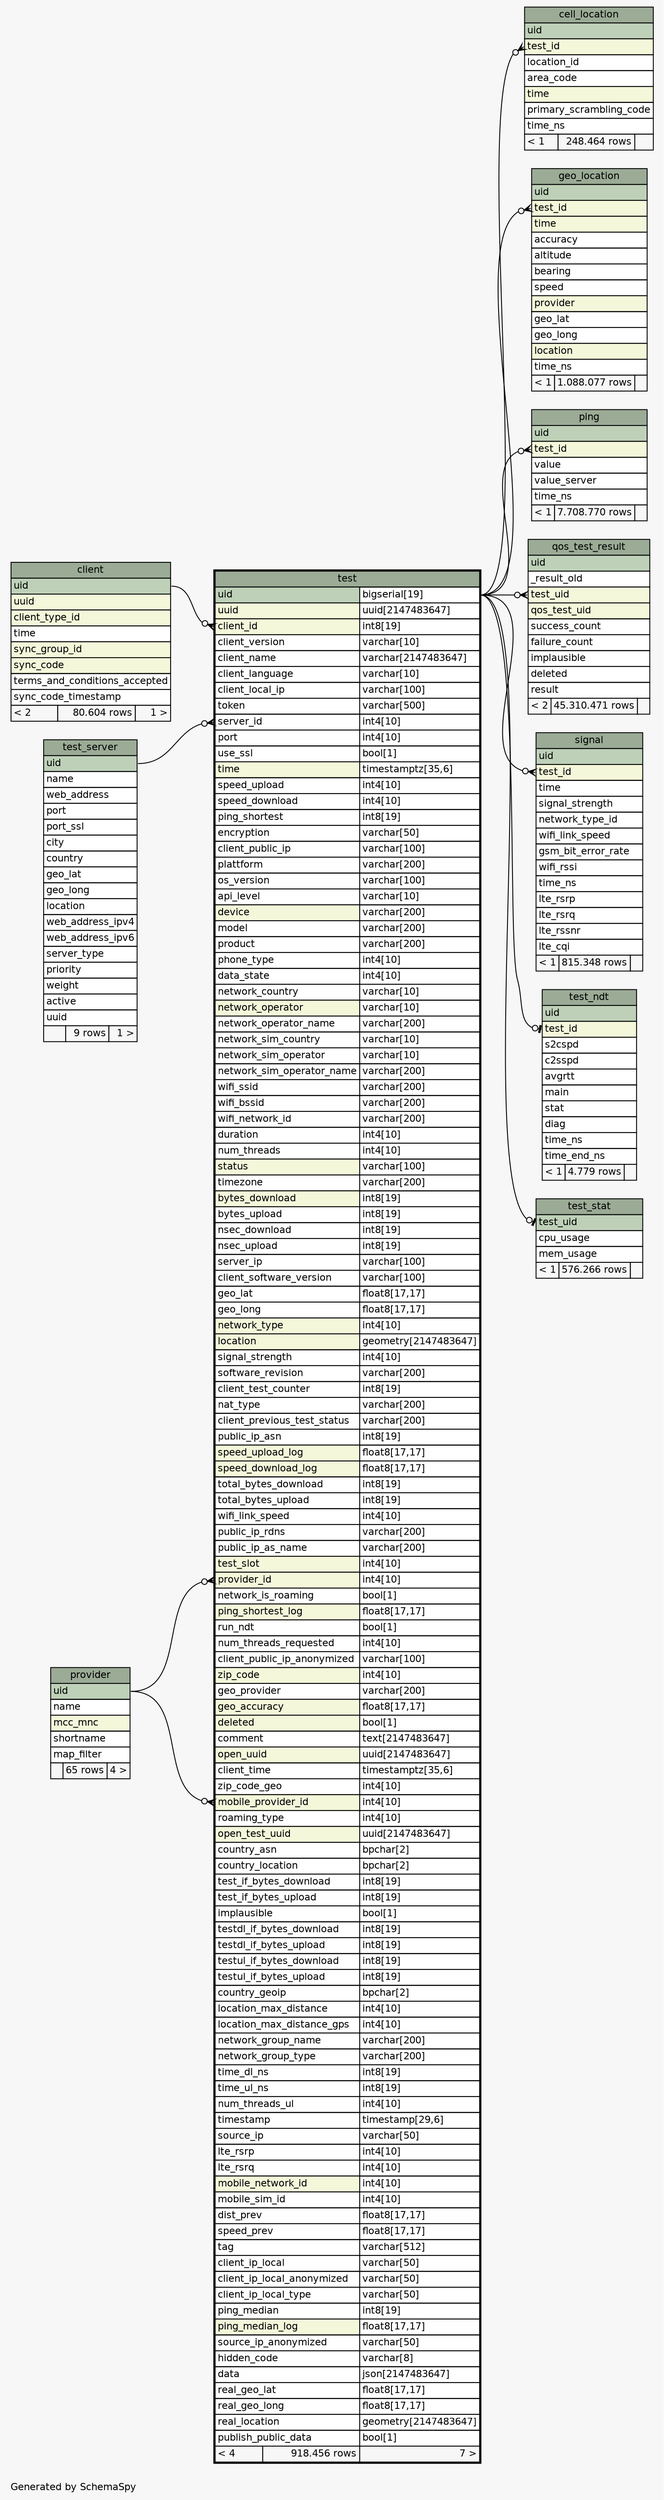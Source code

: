 // dot 2.38.0 on Windows 8 6.2
// SchemaSpy rev 590
digraph "oneDegreeRelationshipsDiagram" {
  graph [
    rankdir="RL"
    bgcolor="#f7f7f7"
    label="\nGenerated by SchemaSpy"
    labeljust="l"
    nodesep="0.18"
    ranksep="0.46"
    fontname="Helvetica"
    fontsize="11"
  ];
  node [
    fontname="Helvetica"
    fontsize="11"
    shape="plaintext"
  ];
  edge [
    arrowsize="0.8"
  ];
  "cell_location":"test_id":w -> "test":"uid.type":e [arrowhead=none dir=back arrowtail=crowodot];
  "geo_location":"test_id":w -> "test":"uid.type":e [arrowhead=none dir=back arrowtail=crowodot];
  "ping":"test_id":w -> "test":"uid.type":e [arrowhead=none dir=back arrowtail=crowodot];
  "qos_test_result":"test_uid":w -> "test":"uid.type":e [arrowhead=none dir=back arrowtail=crowodot];
  "signal":"test_id":w -> "test":"uid.type":e [arrowhead=none dir=back arrowtail=crowodot];
  "test":"client_id":w -> "client":"uid":e [arrowhead=none dir=back arrowtail=crowodot];
  "test":"mobile_provider_id":w -> "provider":"uid":e [arrowhead=none dir=back arrowtail=crowodot];
  "test":"provider_id":w -> "provider":"uid":e [arrowhead=none dir=back arrowtail=crowodot];
  "test":"server_id":w -> "test_server":"uid":e [arrowhead=none dir=back arrowtail=crowodot];
  "test_ndt":"test_id":w -> "test":"uid.type":e [arrowhead=none dir=back arrowtail=teeodot];
  "test_stat":"test_uid":w -> "test":"uid.type":e [arrowhead=none dir=back arrowtail=teeodot];
  "cell_location" [
    label=<
    <TABLE BORDER="0" CELLBORDER="1" CELLSPACING="0" BGCOLOR="#ffffff">
      <TR><TD COLSPAN="3" BGCOLOR="#9bab96" ALIGN="CENTER">cell_location</TD></TR>
      <TR><TD PORT="uid" COLSPAN="3" BGCOLOR="#bed1b8" ALIGN="LEFT">uid</TD></TR>
      <TR><TD PORT="test_id" COLSPAN="3" BGCOLOR="#f4f7da" ALIGN="LEFT">test_id</TD></TR>
      <TR><TD PORT="location_id" COLSPAN="3" ALIGN="LEFT">location_id</TD></TR>
      <TR><TD PORT="area_code" COLSPAN="3" ALIGN="LEFT">area_code</TD></TR>
      <TR><TD PORT="time" COLSPAN="3" BGCOLOR="#f4f7da" ALIGN="LEFT">time</TD></TR>
      <TR><TD PORT="primary_scrambling_code" COLSPAN="3" ALIGN="LEFT">primary_scrambling_code</TD></TR>
      <TR><TD PORT="time_ns" COLSPAN="3" ALIGN="LEFT">time_ns</TD></TR>
      <TR><TD ALIGN="LEFT" BGCOLOR="#f7f7f7">&lt; 1</TD><TD ALIGN="RIGHT" BGCOLOR="#f7f7f7">248.464 rows</TD><TD ALIGN="RIGHT" BGCOLOR="#f7f7f7">  </TD></TR>
    </TABLE>>
    URL="cell_location.html"
    tooltip="cell_location"
  ];
  "client" [
    label=<
    <TABLE BORDER="0" CELLBORDER="1" CELLSPACING="0" BGCOLOR="#ffffff">
      <TR><TD COLSPAN="3" BGCOLOR="#9bab96" ALIGN="CENTER">client</TD></TR>
      <TR><TD PORT="uid" COLSPAN="3" BGCOLOR="#bed1b8" ALIGN="LEFT">uid</TD></TR>
      <TR><TD PORT="uuid" COLSPAN="3" BGCOLOR="#f4f7da" ALIGN="LEFT">uuid</TD></TR>
      <TR><TD PORT="client_type_id" COLSPAN="3" BGCOLOR="#f4f7da" ALIGN="LEFT">client_type_id</TD></TR>
      <TR><TD PORT="time" COLSPAN="3" ALIGN="LEFT">time</TD></TR>
      <TR><TD PORT="sync_group_id" COLSPAN="3" BGCOLOR="#f4f7da" ALIGN="LEFT">sync_group_id</TD></TR>
      <TR><TD PORT="sync_code" COLSPAN="3" BGCOLOR="#f4f7da" ALIGN="LEFT">sync_code</TD></TR>
      <TR><TD PORT="terms_and_conditions_accepted" COLSPAN="3" ALIGN="LEFT">terms_and_conditions_accepted</TD></TR>
      <TR><TD PORT="sync_code_timestamp" COLSPAN="3" ALIGN="LEFT">sync_code_timestamp</TD></TR>
      <TR><TD ALIGN="LEFT" BGCOLOR="#f7f7f7">&lt; 2</TD><TD ALIGN="RIGHT" BGCOLOR="#f7f7f7">80.604 rows</TD><TD ALIGN="RIGHT" BGCOLOR="#f7f7f7">1 &gt;</TD></TR>
    </TABLE>>
    URL="client.html"
    tooltip="client"
  ];
  "geo_location" [
    label=<
    <TABLE BORDER="0" CELLBORDER="1" CELLSPACING="0" BGCOLOR="#ffffff">
      <TR><TD COLSPAN="3" BGCOLOR="#9bab96" ALIGN="CENTER">geo_location</TD></TR>
      <TR><TD PORT="uid" COLSPAN="3" BGCOLOR="#bed1b8" ALIGN="LEFT">uid</TD></TR>
      <TR><TD PORT="test_id" COLSPAN="3" BGCOLOR="#f4f7da" ALIGN="LEFT">test_id</TD></TR>
      <TR><TD PORT="time" COLSPAN="3" BGCOLOR="#f4f7da" ALIGN="LEFT">time</TD></TR>
      <TR><TD PORT="accuracy" COLSPAN="3" ALIGN="LEFT">accuracy</TD></TR>
      <TR><TD PORT="altitude" COLSPAN="3" ALIGN="LEFT">altitude</TD></TR>
      <TR><TD PORT="bearing" COLSPAN="3" ALIGN="LEFT">bearing</TD></TR>
      <TR><TD PORT="speed" COLSPAN="3" ALIGN="LEFT">speed</TD></TR>
      <TR><TD PORT="provider" COLSPAN="3" BGCOLOR="#f4f7da" ALIGN="LEFT">provider</TD></TR>
      <TR><TD PORT="geo_lat" COLSPAN="3" ALIGN="LEFT">geo_lat</TD></TR>
      <TR><TD PORT="geo_long" COLSPAN="3" ALIGN="LEFT">geo_long</TD></TR>
      <TR><TD PORT="location" COLSPAN="3" BGCOLOR="#f4f7da" ALIGN="LEFT">location</TD></TR>
      <TR><TD PORT="time_ns" COLSPAN="3" ALIGN="LEFT">time_ns</TD></TR>
      <TR><TD ALIGN="LEFT" BGCOLOR="#f7f7f7">&lt; 1</TD><TD ALIGN="RIGHT" BGCOLOR="#f7f7f7">1.088.077 rows</TD><TD ALIGN="RIGHT" BGCOLOR="#f7f7f7">  </TD></TR>
    </TABLE>>
    URL="geo_location.html"
    tooltip="geo_location"
  ];
  "ping" [
    label=<
    <TABLE BORDER="0" CELLBORDER="1" CELLSPACING="0" BGCOLOR="#ffffff">
      <TR><TD COLSPAN="3" BGCOLOR="#9bab96" ALIGN="CENTER">ping</TD></TR>
      <TR><TD PORT="uid" COLSPAN="3" BGCOLOR="#bed1b8" ALIGN="LEFT">uid</TD></TR>
      <TR><TD PORT="test_id" COLSPAN="3" BGCOLOR="#f4f7da" ALIGN="LEFT">test_id</TD></TR>
      <TR><TD PORT="value" COLSPAN="3" ALIGN="LEFT">value</TD></TR>
      <TR><TD PORT="value_server" COLSPAN="3" ALIGN="LEFT">value_server</TD></TR>
      <TR><TD PORT="time_ns" COLSPAN="3" ALIGN="LEFT">time_ns</TD></TR>
      <TR><TD ALIGN="LEFT" BGCOLOR="#f7f7f7">&lt; 1</TD><TD ALIGN="RIGHT" BGCOLOR="#f7f7f7">7.708.770 rows</TD><TD ALIGN="RIGHT" BGCOLOR="#f7f7f7">  </TD></TR>
    </TABLE>>
    URL="ping.html"
    tooltip="ping"
  ];
  "provider" [
    label=<
    <TABLE BORDER="0" CELLBORDER="1" CELLSPACING="0" BGCOLOR="#ffffff">
      <TR><TD COLSPAN="3" BGCOLOR="#9bab96" ALIGN="CENTER">provider</TD></TR>
      <TR><TD PORT="uid" COLSPAN="3" BGCOLOR="#bed1b8" ALIGN="LEFT">uid</TD></TR>
      <TR><TD PORT="name" COLSPAN="3" ALIGN="LEFT">name</TD></TR>
      <TR><TD PORT="mcc_mnc" COLSPAN="3" BGCOLOR="#f4f7da" ALIGN="LEFT">mcc_mnc</TD></TR>
      <TR><TD PORT="shortname" COLSPAN="3" ALIGN="LEFT">shortname</TD></TR>
      <TR><TD PORT="map_filter" COLSPAN="3" ALIGN="LEFT">map_filter</TD></TR>
      <TR><TD ALIGN="LEFT" BGCOLOR="#f7f7f7">  </TD><TD ALIGN="RIGHT" BGCOLOR="#f7f7f7">65 rows</TD><TD ALIGN="RIGHT" BGCOLOR="#f7f7f7">4 &gt;</TD></TR>
    </TABLE>>
    URL="provider.html"
    tooltip="provider"
  ];
  "qos_test_result" [
    label=<
    <TABLE BORDER="0" CELLBORDER="1" CELLSPACING="0" BGCOLOR="#ffffff">
      <TR><TD COLSPAN="3" BGCOLOR="#9bab96" ALIGN="CENTER">qos_test_result</TD></TR>
      <TR><TD PORT="uid" COLSPAN="3" BGCOLOR="#bed1b8" ALIGN="LEFT">uid</TD></TR>
      <TR><TD PORT="_result_old" COLSPAN="3" ALIGN="LEFT">_result_old</TD></TR>
      <TR><TD PORT="test_uid" COLSPAN="3" BGCOLOR="#f4f7da" ALIGN="LEFT">test_uid</TD></TR>
      <TR><TD PORT="qos_test_uid" COLSPAN="3" BGCOLOR="#f4f7da" ALIGN="LEFT">qos_test_uid</TD></TR>
      <TR><TD PORT="success_count" COLSPAN="3" ALIGN="LEFT">success_count</TD></TR>
      <TR><TD PORT="failure_count" COLSPAN="3" ALIGN="LEFT">failure_count</TD></TR>
      <TR><TD PORT="implausible" COLSPAN="3" ALIGN="LEFT">implausible</TD></TR>
      <TR><TD PORT="deleted" COLSPAN="3" ALIGN="LEFT">deleted</TD></TR>
      <TR><TD PORT="result" COLSPAN="3" ALIGN="LEFT">result</TD></TR>
      <TR><TD ALIGN="LEFT" BGCOLOR="#f7f7f7">&lt; 2</TD><TD ALIGN="RIGHT" BGCOLOR="#f7f7f7">45.310.471 rows</TD><TD ALIGN="RIGHT" BGCOLOR="#f7f7f7">  </TD></TR>
    </TABLE>>
    URL="qos_test_result.html"
    tooltip="qos_test_result"
  ];
  "signal" [
    label=<
    <TABLE BORDER="0" CELLBORDER="1" CELLSPACING="0" BGCOLOR="#ffffff">
      <TR><TD COLSPAN="3" BGCOLOR="#9bab96" ALIGN="CENTER">signal</TD></TR>
      <TR><TD PORT="uid" COLSPAN="3" BGCOLOR="#bed1b8" ALIGN="LEFT">uid</TD></TR>
      <TR><TD PORT="test_id" COLSPAN="3" BGCOLOR="#f4f7da" ALIGN="LEFT">test_id</TD></TR>
      <TR><TD PORT="time" COLSPAN="3" ALIGN="LEFT">time</TD></TR>
      <TR><TD PORT="signal_strength" COLSPAN="3" ALIGN="LEFT">signal_strength</TD></TR>
      <TR><TD PORT="network_type_id" COLSPAN="3" ALIGN="LEFT">network_type_id</TD></TR>
      <TR><TD PORT="wifi_link_speed" COLSPAN="3" ALIGN="LEFT">wifi_link_speed</TD></TR>
      <TR><TD PORT="gsm_bit_error_rate" COLSPAN="3" ALIGN="LEFT">gsm_bit_error_rate</TD></TR>
      <TR><TD PORT="wifi_rssi" COLSPAN="3" ALIGN="LEFT">wifi_rssi</TD></TR>
      <TR><TD PORT="time_ns" COLSPAN="3" ALIGN="LEFT">time_ns</TD></TR>
      <TR><TD PORT="lte_rsrp" COLSPAN="3" ALIGN="LEFT">lte_rsrp</TD></TR>
      <TR><TD PORT="lte_rsrq" COLSPAN="3" ALIGN="LEFT">lte_rsrq</TD></TR>
      <TR><TD PORT="lte_rssnr" COLSPAN="3" ALIGN="LEFT">lte_rssnr</TD></TR>
      <TR><TD PORT="lte_cqi" COLSPAN="3" ALIGN="LEFT">lte_cqi</TD></TR>
      <TR><TD ALIGN="LEFT" BGCOLOR="#f7f7f7">&lt; 1</TD><TD ALIGN="RIGHT" BGCOLOR="#f7f7f7">815.348 rows</TD><TD ALIGN="RIGHT" BGCOLOR="#f7f7f7">  </TD></TR>
    </TABLE>>
    URL="signal.html"
    tooltip="signal"
  ];
  "test" [
    label=<
    <TABLE BORDER="2" CELLBORDER="1" CELLSPACING="0" BGCOLOR="#ffffff">
      <TR><TD COLSPAN="3" BGCOLOR="#9bab96" ALIGN="CENTER">test</TD></TR>
      <TR><TD PORT="uid" COLSPAN="2" BGCOLOR="#bed1b8" ALIGN="LEFT">uid</TD><TD PORT="uid.type" ALIGN="LEFT">bigserial[19]</TD></TR>
      <TR><TD PORT="uuid" COLSPAN="2" BGCOLOR="#f4f7da" ALIGN="LEFT">uuid</TD><TD PORT="uuid.type" ALIGN="LEFT">uuid[2147483647]</TD></TR>
      <TR><TD PORT="client_id" COLSPAN="2" BGCOLOR="#f4f7da" ALIGN="LEFT">client_id</TD><TD PORT="client_id.type" ALIGN="LEFT">int8[19]</TD></TR>
      <TR><TD PORT="client_version" COLSPAN="2" ALIGN="LEFT">client_version</TD><TD PORT="client_version.type" ALIGN="LEFT">varchar[10]</TD></TR>
      <TR><TD PORT="client_name" COLSPAN="2" ALIGN="LEFT">client_name</TD><TD PORT="client_name.type" ALIGN="LEFT">varchar[2147483647]</TD></TR>
      <TR><TD PORT="client_language" COLSPAN="2" ALIGN="LEFT">client_language</TD><TD PORT="client_language.type" ALIGN="LEFT">varchar[10]</TD></TR>
      <TR><TD PORT="client_local_ip" COLSPAN="2" ALIGN="LEFT">client_local_ip</TD><TD PORT="client_local_ip.type" ALIGN="LEFT">varchar[100]</TD></TR>
      <TR><TD PORT="token" COLSPAN="2" ALIGN="LEFT">token</TD><TD PORT="token.type" ALIGN="LEFT">varchar[500]</TD></TR>
      <TR><TD PORT="server_id" COLSPAN="2" ALIGN="LEFT">server_id</TD><TD PORT="server_id.type" ALIGN="LEFT">int4[10]</TD></TR>
      <TR><TD PORT="port" COLSPAN="2" ALIGN="LEFT">port</TD><TD PORT="port.type" ALIGN="LEFT">int4[10]</TD></TR>
      <TR><TD PORT="use_ssl" COLSPAN="2" ALIGN="LEFT">use_ssl</TD><TD PORT="use_ssl.type" ALIGN="LEFT">bool[1]</TD></TR>
      <TR><TD PORT="time" COLSPAN="2" BGCOLOR="#f4f7da" ALIGN="LEFT">time</TD><TD PORT="time.type" ALIGN="LEFT">timestamptz[35,6]</TD></TR>
      <TR><TD PORT="speed_upload" COLSPAN="2" ALIGN="LEFT">speed_upload</TD><TD PORT="speed_upload.type" ALIGN="LEFT">int4[10]</TD></TR>
      <TR><TD PORT="speed_download" COLSPAN="2" ALIGN="LEFT">speed_download</TD><TD PORT="speed_download.type" ALIGN="LEFT">int4[10]</TD></TR>
      <TR><TD PORT="ping_shortest" COLSPAN="2" ALIGN="LEFT">ping_shortest</TD><TD PORT="ping_shortest.type" ALIGN="LEFT">int8[19]</TD></TR>
      <TR><TD PORT="encryption" COLSPAN="2" ALIGN="LEFT">encryption</TD><TD PORT="encryption.type" ALIGN="LEFT">varchar[50]</TD></TR>
      <TR><TD PORT="client_public_ip" COLSPAN="2" ALIGN="LEFT">client_public_ip</TD><TD PORT="client_public_ip.type" ALIGN="LEFT">varchar[100]</TD></TR>
      <TR><TD PORT="plattform" COLSPAN="2" ALIGN="LEFT">plattform</TD><TD PORT="plattform.type" ALIGN="LEFT">varchar[200]</TD></TR>
      <TR><TD PORT="os_version" COLSPAN="2" ALIGN="LEFT">os_version</TD><TD PORT="os_version.type" ALIGN="LEFT">varchar[100]</TD></TR>
      <TR><TD PORT="api_level" COLSPAN="2" ALIGN="LEFT">api_level</TD><TD PORT="api_level.type" ALIGN="LEFT">varchar[10]</TD></TR>
      <TR><TD PORT="device" COLSPAN="2" BGCOLOR="#f4f7da" ALIGN="LEFT">device</TD><TD PORT="device.type" ALIGN="LEFT">varchar[200]</TD></TR>
      <TR><TD PORT="model" COLSPAN="2" ALIGN="LEFT">model</TD><TD PORT="model.type" ALIGN="LEFT">varchar[200]</TD></TR>
      <TR><TD PORT="product" COLSPAN="2" ALIGN="LEFT">product</TD><TD PORT="product.type" ALIGN="LEFT">varchar[200]</TD></TR>
      <TR><TD PORT="phone_type" COLSPAN="2" ALIGN="LEFT">phone_type</TD><TD PORT="phone_type.type" ALIGN="LEFT">int4[10]</TD></TR>
      <TR><TD PORT="data_state" COLSPAN="2" ALIGN="LEFT">data_state</TD><TD PORT="data_state.type" ALIGN="LEFT">int4[10]</TD></TR>
      <TR><TD PORT="network_country" COLSPAN="2" ALIGN="LEFT">network_country</TD><TD PORT="network_country.type" ALIGN="LEFT">varchar[10]</TD></TR>
      <TR><TD PORT="network_operator" COLSPAN="2" BGCOLOR="#f4f7da" ALIGN="LEFT">network_operator</TD><TD PORT="network_operator.type" ALIGN="LEFT">varchar[10]</TD></TR>
      <TR><TD PORT="network_operator_name" COLSPAN="2" ALIGN="LEFT">network_operator_name</TD><TD PORT="network_operator_name.type" ALIGN="LEFT">varchar[200]</TD></TR>
      <TR><TD PORT="network_sim_country" COLSPAN="2" ALIGN="LEFT">network_sim_country</TD><TD PORT="network_sim_country.type" ALIGN="LEFT">varchar[10]</TD></TR>
      <TR><TD PORT="network_sim_operator" COLSPAN="2" ALIGN="LEFT">network_sim_operator</TD><TD PORT="network_sim_operator.type" ALIGN="LEFT">varchar[10]</TD></TR>
      <TR><TD PORT="network_sim_operator_name" COLSPAN="2" ALIGN="LEFT">network_sim_operator_name</TD><TD PORT="network_sim_operator_name.type" ALIGN="LEFT">varchar[200]</TD></TR>
      <TR><TD PORT="wifi_ssid" COLSPAN="2" ALIGN="LEFT">wifi_ssid</TD><TD PORT="wifi_ssid.type" ALIGN="LEFT">varchar[200]</TD></TR>
      <TR><TD PORT="wifi_bssid" COLSPAN="2" ALIGN="LEFT">wifi_bssid</TD><TD PORT="wifi_bssid.type" ALIGN="LEFT">varchar[200]</TD></TR>
      <TR><TD PORT="wifi_network_id" COLSPAN="2" ALIGN="LEFT">wifi_network_id</TD><TD PORT="wifi_network_id.type" ALIGN="LEFT">varchar[200]</TD></TR>
      <TR><TD PORT="duration" COLSPAN="2" ALIGN="LEFT">duration</TD><TD PORT="duration.type" ALIGN="LEFT">int4[10]</TD></TR>
      <TR><TD PORT="num_threads" COLSPAN="2" ALIGN="LEFT">num_threads</TD><TD PORT="num_threads.type" ALIGN="LEFT">int4[10]</TD></TR>
      <TR><TD PORT="status" COLSPAN="2" BGCOLOR="#f4f7da" ALIGN="LEFT">status</TD><TD PORT="status.type" ALIGN="LEFT">varchar[100]</TD></TR>
      <TR><TD PORT="timezone" COLSPAN="2" ALIGN="LEFT">timezone</TD><TD PORT="timezone.type" ALIGN="LEFT">varchar[200]</TD></TR>
      <TR><TD PORT="bytes_download" COLSPAN="2" BGCOLOR="#f4f7da" ALIGN="LEFT">bytes_download</TD><TD PORT="bytes_download.type" ALIGN="LEFT">int8[19]</TD></TR>
      <TR><TD PORT="bytes_upload" COLSPAN="2" ALIGN="LEFT">bytes_upload</TD><TD PORT="bytes_upload.type" ALIGN="LEFT">int8[19]</TD></TR>
      <TR><TD PORT="nsec_download" COLSPAN="2" ALIGN="LEFT">nsec_download</TD><TD PORT="nsec_download.type" ALIGN="LEFT">int8[19]</TD></TR>
      <TR><TD PORT="nsec_upload" COLSPAN="2" ALIGN="LEFT">nsec_upload</TD><TD PORT="nsec_upload.type" ALIGN="LEFT">int8[19]</TD></TR>
      <TR><TD PORT="server_ip" COLSPAN="2" ALIGN="LEFT">server_ip</TD><TD PORT="server_ip.type" ALIGN="LEFT">varchar[100]</TD></TR>
      <TR><TD PORT="client_software_version" COLSPAN="2" ALIGN="LEFT">client_software_version</TD><TD PORT="client_software_version.type" ALIGN="LEFT">varchar[100]</TD></TR>
      <TR><TD PORT="geo_lat" COLSPAN="2" ALIGN="LEFT">geo_lat</TD><TD PORT="geo_lat.type" ALIGN="LEFT">float8[17,17]</TD></TR>
      <TR><TD PORT="geo_long" COLSPAN="2" ALIGN="LEFT">geo_long</TD><TD PORT="geo_long.type" ALIGN="LEFT">float8[17,17]</TD></TR>
      <TR><TD PORT="network_type" COLSPAN="2" BGCOLOR="#f4f7da" ALIGN="LEFT">network_type</TD><TD PORT="network_type.type" ALIGN="LEFT">int4[10]</TD></TR>
      <TR><TD PORT="location" COLSPAN="2" BGCOLOR="#f4f7da" ALIGN="LEFT">location</TD><TD PORT="location.type" ALIGN="LEFT">geometry[2147483647]</TD></TR>
      <TR><TD PORT="signal_strength" COLSPAN="2" ALIGN="LEFT">signal_strength</TD><TD PORT="signal_strength.type" ALIGN="LEFT">int4[10]</TD></TR>
      <TR><TD PORT="software_revision" COLSPAN="2" ALIGN="LEFT">software_revision</TD><TD PORT="software_revision.type" ALIGN="LEFT">varchar[200]</TD></TR>
      <TR><TD PORT="client_test_counter" COLSPAN="2" ALIGN="LEFT">client_test_counter</TD><TD PORT="client_test_counter.type" ALIGN="LEFT">int8[19]</TD></TR>
      <TR><TD PORT="nat_type" COLSPAN="2" ALIGN="LEFT">nat_type</TD><TD PORT="nat_type.type" ALIGN="LEFT">varchar[200]</TD></TR>
      <TR><TD PORT="client_previous_test_status" COLSPAN="2" ALIGN="LEFT">client_previous_test_status</TD><TD PORT="client_previous_test_status.type" ALIGN="LEFT">varchar[200]</TD></TR>
      <TR><TD PORT="public_ip_asn" COLSPAN="2" ALIGN="LEFT">public_ip_asn</TD><TD PORT="public_ip_asn.type" ALIGN="LEFT">int8[19]</TD></TR>
      <TR><TD PORT="speed_upload_log" COLSPAN="2" BGCOLOR="#f4f7da" ALIGN="LEFT">speed_upload_log</TD><TD PORT="speed_upload_log.type" ALIGN="LEFT">float8[17,17]</TD></TR>
      <TR><TD PORT="speed_download_log" COLSPAN="2" BGCOLOR="#f4f7da" ALIGN="LEFT">speed_download_log</TD><TD PORT="speed_download_log.type" ALIGN="LEFT">float8[17,17]</TD></TR>
      <TR><TD PORT="total_bytes_download" COLSPAN="2" ALIGN="LEFT">total_bytes_download</TD><TD PORT="total_bytes_download.type" ALIGN="LEFT">int8[19]</TD></TR>
      <TR><TD PORT="total_bytes_upload" COLSPAN="2" ALIGN="LEFT">total_bytes_upload</TD><TD PORT="total_bytes_upload.type" ALIGN="LEFT">int8[19]</TD></TR>
      <TR><TD PORT="wifi_link_speed" COLSPAN="2" ALIGN="LEFT">wifi_link_speed</TD><TD PORT="wifi_link_speed.type" ALIGN="LEFT">int4[10]</TD></TR>
      <TR><TD PORT="public_ip_rdns" COLSPAN="2" ALIGN="LEFT">public_ip_rdns</TD><TD PORT="public_ip_rdns.type" ALIGN="LEFT">varchar[200]</TD></TR>
      <TR><TD PORT="public_ip_as_name" COLSPAN="2" ALIGN="LEFT">public_ip_as_name</TD><TD PORT="public_ip_as_name.type" ALIGN="LEFT">varchar[200]</TD></TR>
      <TR><TD PORT="test_slot" COLSPAN="2" BGCOLOR="#f4f7da" ALIGN="LEFT">test_slot</TD><TD PORT="test_slot.type" ALIGN="LEFT">int4[10]</TD></TR>
      <TR><TD PORT="provider_id" COLSPAN="2" BGCOLOR="#f4f7da" ALIGN="LEFT">provider_id</TD><TD PORT="provider_id.type" ALIGN="LEFT">int4[10]</TD></TR>
      <TR><TD PORT="network_is_roaming" COLSPAN="2" ALIGN="LEFT">network_is_roaming</TD><TD PORT="network_is_roaming.type" ALIGN="LEFT">bool[1]</TD></TR>
      <TR><TD PORT="ping_shortest_log" COLSPAN="2" BGCOLOR="#f4f7da" ALIGN="LEFT">ping_shortest_log</TD><TD PORT="ping_shortest_log.type" ALIGN="LEFT">float8[17,17]</TD></TR>
      <TR><TD PORT="run_ndt" COLSPAN="2" ALIGN="LEFT">run_ndt</TD><TD PORT="run_ndt.type" ALIGN="LEFT">bool[1]</TD></TR>
      <TR><TD PORT="num_threads_requested" COLSPAN="2" ALIGN="LEFT">num_threads_requested</TD><TD PORT="num_threads_requested.type" ALIGN="LEFT">int4[10]</TD></TR>
      <TR><TD PORT="client_public_ip_anonymized" COLSPAN="2" ALIGN="LEFT">client_public_ip_anonymized</TD><TD PORT="client_public_ip_anonymized.type" ALIGN="LEFT">varchar[100]</TD></TR>
      <TR><TD PORT="zip_code" COLSPAN="2" BGCOLOR="#f4f7da" ALIGN="LEFT">zip_code</TD><TD PORT="zip_code.type" ALIGN="LEFT">int4[10]</TD></TR>
      <TR><TD PORT="geo_provider" COLSPAN="2" ALIGN="LEFT">geo_provider</TD><TD PORT="geo_provider.type" ALIGN="LEFT">varchar[200]</TD></TR>
      <TR><TD PORT="geo_accuracy" COLSPAN="2" BGCOLOR="#f4f7da" ALIGN="LEFT">geo_accuracy</TD><TD PORT="geo_accuracy.type" ALIGN="LEFT">float8[17,17]</TD></TR>
      <TR><TD PORT="deleted" COLSPAN="2" BGCOLOR="#f4f7da" ALIGN="LEFT">deleted</TD><TD PORT="deleted.type" ALIGN="LEFT">bool[1]</TD></TR>
      <TR><TD PORT="comment" COLSPAN="2" ALIGN="LEFT">comment</TD><TD PORT="comment.type" ALIGN="LEFT">text[2147483647]</TD></TR>
      <TR><TD PORT="open_uuid" COLSPAN="2" BGCOLOR="#f4f7da" ALIGN="LEFT">open_uuid</TD><TD PORT="open_uuid.type" ALIGN="LEFT">uuid[2147483647]</TD></TR>
      <TR><TD PORT="client_time" COLSPAN="2" ALIGN="LEFT">client_time</TD><TD PORT="client_time.type" ALIGN="LEFT">timestamptz[35,6]</TD></TR>
      <TR><TD PORT="zip_code_geo" COLSPAN="2" ALIGN="LEFT">zip_code_geo</TD><TD PORT="zip_code_geo.type" ALIGN="LEFT">int4[10]</TD></TR>
      <TR><TD PORT="mobile_provider_id" COLSPAN="2" BGCOLOR="#f4f7da" ALIGN="LEFT">mobile_provider_id</TD><TD PORT="mobile_provider_id.type" ALIGN="LEFT">int4[10]</TD></TR>
      <TR><TD PORT="roaming_type" COLSPAN="2" ALIGN="LEFT">roaming_type</TD><TD PORT="roaming_type.type" ALIGN="LEFT">int4[10]</TD></TR>
      <TR><TD PORT="open_test_uuid" COLSPAN="2" BGCOLOR="#f4f7da" ALIGN="LEFT">open_test_uuid</TD><TD PORT="open_test_uuid.type" ALIGN="LEFT">uuid[2147483647]</TD></TR>
      <TR><TD PORT="country_asn" COLSPAN="2" ALIGN="LEFT">country_asn</TD><TD PORT="country_asn.type" ALIGN="LEFT">bpchar[2]</TD></TR>
      <TR><TD PORT="country_location" COLSPAN="2" ALIGN="LEFT">country_location</TD><TD PORT="country_location.type" ALIGN="LEFT">bpchar[2]</TD></TR>
      <TR><TD PORT="test_if_bytes_download" COLSPAN="2" ALIGN="LEFT">test_if_bytes_download</TD><TD PORT="test_if_bytes_download.type" ALIGN="LEFT">int8[19]</TD></TR>
      <TR><TD PORT="test_if_bytes_upload" COLSPAN="2" ALIGN="LEFT">test_if_bytes_upload</TD><TD PORT="test_if_bytes_upload.type" ALIGN="LEFT">int8[19]</TD></TR>
      <TR><TD PORT="implausible" COLSPAN="2" ALIGN="LEFT">implausible</TD><TD PORT="implausible.type" ALIGN="LEFT">bool[1]</TD></TR>
      <TR><TD PORT="testdl_if_bytes_download" COLSPAN="2" ALIGN="LEFT">testdl_if_bytes_download</TD><TD PORT="testdl_if_bytes_download.type" ALIGN="LEFT">int8[19]</TD></TR>
      <TR><TD PORT="testdl_if_bytes_upload" COLSPAN="2" ALIGN="LEFT">testdl_if_bytes_upload</TD><TD PORT="testdl_if_bytes_upload.type" ALIGN="LEFT">int8[19]</TD></TR>
      <TR><TD PORT="testul_if_bytes_download" COLSPAN="2" ALIGN="LEFT">testul_if_bytes_download</TD><TD PORT="testul_if_bytes_download.type" ALIGN="LEFT">int8[19]</TD></TR>
      <TR><TD PORT="testul_if_bytes_upload" COLSPAN="2" ALIGN="LEFT">testul_if_bytes_upload</TD><TD PORT="testul_if_bytes_upload.type" ALIGN="LEFT">int8[19]</TD></TR>
      <TR><TD PORT="country_geoip" COLSPAN="2" ALIGN="LEFT">country_geoip</TD><TD PORT="country_geoip.type" ALIGN="LEFT">bpchar[2]</TD></TR>
      <TR><TD PORT="location_max_distance" COLSPAN="2" ALIGN="LEFT">location_max_distance</TD><TD PORT="location_max_distance.type" ALIGN="LEFT">int4[10]</TD></TR>
      <TR><TD PORT="location_max_distance_gps" COLSPAN="2" ALIGN="LEFT">location_max_distance_gps</TD><TD PORT="location_max_distance_gps.type" ALIGN="LEFT">int4[10]</TD></TR>
      <TR><TD PORT="network_group_name" COLSPAN="2" ALIGN="LEFT">network_group_name</TD><TD PORT="network_group_name.type" ALIGN="LEFT">varchar[200]</TD></TR>
      <TR><TD PORT="network_group_type" COLSPAN="2" ALIGN="LEFT">network_group_type</TD><TD PORT="network_group_type.type" ALIGN="LEFT">varchar[200]</TD></TR>
      <TR><TD PORT="time_dl_ns" COLSPAN="2" ALIGN="LEFT">time_dl_ns</TD><TD PORT="time_dl_ns.type" ALIGN="LEFT">int8[19]</TD></TR>
      <TR><TD PORT="time_ul_ns" COLSPAN="2" ALIGN="LEFT">time_ul_ns</TD><TD PORT="time_ul_ns.type" ALIGN="LEFT">int8[19]</TD></TR>
      <TR><TD PORT="num_threads_ul" COLSPAN="2" ALIGN="LEFT">num_threads_ul</TD><TD PORT="num_threads_ul.type" ALIGN="LEFT">int4[10]</TD></TR>
      <TR><TD PORT="timestamp" COLSPAN="2" ALIGN="LEFT">timestamp</TD><TD PORT="timestamp.type" ALIGN="LEFT">timestamp[29,6]</TD></TR>
      <TR><TD PORT="source_ip" COLSPAN="2" ALIGN="LEFT">source_ip</TD><TD PORT="source_ip.type" ALIGN="LEFT">varchar[50]</TD></TR>
      <TR><TD PORT="lte_rsrp" COLSPAN="2" ALIGN="LEFT">lte_rsrp</TD><TD PORT="lte_rsrp.type" ALIGN="LEFT">int4[10]</TD></TR>
      <TR><TD PORT="lte_rsrq" COLSPAN="2" ALIGN="LEFT">lte_rsrq</TD><TD PORT="lte_rsrq.type" ALIGN="LEFT">int4[10]</TD></TR>
      <TR><TD PORT="mobile_network_id" COLSPAN="2" BGCOLOR="#f4f7da" ALIGN="LEFT">mobile_network_id</TD><TD PORT="mobile_network_id.type" ALIGN="LEFT">int4[10]</TD></TR>
      <TR><TD PORT="mobile_sim_id" COLSPAN="2" ALIGN="LEFT">mobile_sim_id</TD><TD PORT="mobile_sim_id.type" ALIGN="LEFT">int4[10]</TD></TR>
      <TR><TD PORT="dist_prev" COLSPAN="2" ALIGN="LEFT">dist_prev</TD><TD PORT="dist_prev.type" ALIGN="LEFT">float8[17,17]</TD></TR>
      <TR><TD PORT="speed_prev" COLSPAN="2" ALIGN="LEFT">speed_prev</TD><TD PORT="speed_prev.type" ALIGN="LEFT">float8[17,17]</TD></TR>
      <TR><TD PORT="tag" COLSPAN="2" ALIGN="LEFT">tag</TD><TD PORT="tag.type" ALIGN="LEFT">varchar[512]</TD></TR>
      <TR><TD PORT="client_ip_local" COLSPAN="2" ALIGN="LEFT">client_ip_local</TD><TD PORT="client_ip_local.type" ALIGN="LEFT">varchar[50]</TD></TR>
      <TR><TD PORT="client_ip_local_anonymized" COLSPAN="2" ALIGN="LEFT">client_ip_local_anonymized</TD><TD PORT="client_ip_local_anonymized.type" ALIGN="LEFT">varchar[50]</TD></TR>
      <TR><TD PORT="client_ip_local_type" COLSPAN="2" ALIGN="LEFT">client_ip_local_type</TD><TD PORT="client_ip_local_type.type" ALIGN="LEFT">varchar[50]</TD></TR>
      <TR><TD PORT="ping_median" COLSPAN="2" ALIGN="LEFT">ping_median</TD><TD PORT="ping_median.type" ALIGN="LEFT">int8[19]</TD></TR>
      <TR><TD PORT="ping_median_log" COLSPAN="2" BGCOLOR="#f4f7da" ALIGN="LEFT">ping_median_log</TD><TD PORT="ping_median_log.type" ALIGN="LEFT">float8[17,17]</TD></TR>
      <TR><TD PORT="source_ip_anonymized" COLSPAN="2" ALIGN="LEFT">source_ip_anonymized</TD><TD PORT="source_ip_anonymized.type" ALIGN="LEFT">varchar[50]</TD></TR>
      <TR><TD PORT="hidden_code" COLSPAN="2" ALIGN="LEFT">hidden_code</TD><TD PORT="hidden_code.type" ALIGN="LEFT">varchar[8]</TD></TR>
      <TR><TD PORT="data" COLSPAN="2" ALIGN="LEFT">data</TD><TD PORT="data.type" ALIGN="LEFT">json[2147483647]</TD></TR>
      <TR><TD PORT="real_geo_lat" COLSPAN="2" ALIGN="LEFT">real_geo_lat</TD><TD PORT="real_geo_lat.type" ALIGN="LEFT">float8[17,17]</TD></TR>
      <TR><TD PORT="real_geo_long" COLSPAN="2" ALIGN="LEFT">real_geo_long</TD><TD PORT="real_geo_long.type" ALIGN="LEFT">float8[17,17]</TD></TR>
      <TR><TD PORT="real_location" COLSPAN="2" ALIGN="LEFT">real_location</TD><TD PORT="real_location.type" ALIGN="LEFT">geometry[2147483647]</TD></TR>
      <TR><TD PORT="publish_public_data" COLSPAN="2" ALIGN="LEFT">publish_public_data</TD><TD PORT="publish_public_data.type" ALIGN="LEFT">bool[1]</TD></TR>
      <TR><TD ALIGN="LEFT" BGCOLOR="#f7f7f7">&lt; 4</TD><TD ALIGN="RIGHT" BGCOLOR="#f7f7f7">918.456 rows</TD><TD ALIGN="RIGHT" BGCOLOR="#f7f7f7">7 &gt;</TD></TR>
    </TABLE>>
    URL="test.html"
    tooltip="test"
  ];
  "test_ndt" [
    label=<
    <TABLE BORDER="0" CELLBORDER="1" CELLSPACING="0" BGCOLOR="#ffffff">
      <TR><TD COLSPAN="3" BGCOLOR="#9bab96" ALIGN="CENTER">test_ndt</TD></TR>
      <TR><TD PORT="uid" COLSPAN="3" BGCOLOR="#bed1b8" ALIGN="LEFT">uid</TD></TR>
      <TR><TD PORT="test_id" COLSPAN="3" BGCOLOR="#f4f7da" ALIGN="LEFT">test_id</TD></TR>
      <TR><TD PORT="s2cspd" COLSPAN="3" ALIGN="LEFT">s2cspd</TD></TR>
      <TR><TD PORT="c2sspd" COLSPAN="3" ALIGN="LEFT">c2sspd</TD></TR>
      <TR><TD PORT="avgrtt" COLSPAN="3" ALIGN="LEFT">avgrtt</TD></TR>
      <TR><TD PORT="main" COLSPAN="3" ALIGN="LEFT">main</TD></TR>
      <TR><TD PORT="stat" COLSPAN="3" ALIGN="LEFT">stat</TD></TR>
      <TR><TD PORT="diag" COLSPAN="3" ALIGN="LEFT">diag</TD></TR>
      <TR><TD PORT="time_ns" COLSPAN="3" ALIGN="LEFT">time_ns</TD></TR>
      <TR><TD PORT="time_end_ns" COLSPAN="3" ALIGN="LEFT">time_end_ns</TD></TR>
      <TR><TD ALIGN="LEFT" BGCOLOR="#f7f7f7">&lt; 1</TD><TD ALIGN="RIGHT" BGCOLOR="#f7f7f7">4.779 rows</TD><TD ALIGN="RIGHT" BGCOLOR="#f7f7f7">  </TD></TR>
    </TABLE>>
    URL="test_ndt.html"
    tooltip="test_ndt"
  ];
  "test_server" [
    label=<
    <TABLE BORDER="0" CELLBORDER="1" CELLSPACING="0" BGCOLOR="#ffffff">
      <TR><TD COLSPAN="3" BGCOLOR="#9bab96" ALIGN="CENTER">test_server</TD></TR>
      <TR><TD PORT="uid" COLSPAN="3" BGCOLOR="#bed1b8" ALIGN="LEFT">uid</TD></TR>
      <TR><TD PORT="name" COLSPAN="3" ALIGN="LEFT">name</TD></TR>
      <TR><TD PORT="web_address" COLSPAN="3" ALIGN="LEFT">web_address</TD></TR>
      <TR><TD PORT="port" COLSPAN="3" ALIGN="LEFT">port</TD></TR>
      <TR><TD PORT="port_ssl" COLSPAN="3" ALIGN="LEFT">port_ssl</TD></TR>
      <TR><TD PORT="city" COLSPAN="3" ALIGN="LEFT">city</TD></TR>
      <TR><TD PORT="country" COLSPAN="3" ALIGN="LEFT">country</TD></TR>
      <TR><TD PORT="geo_lat" COLSPAN="3" ALIGN="LEFT">geo_lat</TD></TR>
      <TR><TD PORT="geo_long" COLSPAN="3" ALIGN="LEFT">geo_long</TD></TR>
      <TR><TD PORT="location" COLSPAN="3" ALIGN="LEFT">location</TD></TR>
      <TR><TD PORT="web_address_ipv4" COLSPAN="3" ALIGN="LEFT">web_address_ipv4</TD></TR>
      <TR><TD PORT="web_address_ipv6" COLSPAN="3" ALIGN="LEFT">web_address_ipv6</TD></TR>
      <TR><TD PORT="server_type" COLSPAN="3" ALIGN="LEFT">server_type</TD></TR>
      <TR><TD PORT="priority" COLSPAN="3" ALIGN="LEFT">priority</TD></TR>
      <TR><TD PORT="weight" COLSPAN="3" ALIGN="LEFT">weight</TD></TR>
      <TR><TD PORT="active" COLSPAN="3" ALIGN="LEFT">active</TD></TR>
      <TR><TD PORT="uuid" COLSPAN="3" ALIGN="LEFT">uuid</TD></TR>
      <TR><TD ALIGN="LEFT" BGCOLOR="#f7f7f7">  </TD><TD ALIGN="RIGHT" BGCOLOR="#f7f7f7">9 rows</TD><TD ALIGN="RIGHT" BGCOLOR="#f7f7f7">1 &gt;</TD></TR>
    </TABLE>>
    URL="test_server.html"
    tooltip="test_server"
  ];
  "test_stat" [
    label=<
    <TABLE BORDER="0" CELLBORDER="1" CELLSPACING="0" BGCOLOR="#ffffff">
      <TR><TD COLSPAN="3" BGCOLOR="#9bab96" ALIGN="CENTER">test_stat</TD></TR>
      <TR><TD PORT="test_uid" COLSPAN="3" BGCOLOR="#bed1b8" ALIGN="LEFT">test_uid</TD></TR>
      <TR><TD PORT="cpu_usage" COLSPAN="3" ALIGN="LEFT">cpu_usage</TD></TR>
      <TR><TD PORT="mem_usage" COLSPAN="3" ALIGN="LEFT">mem_usage</TD></TR>
      <TR><TD ALIGN="LEFT" BGCOLOR="#f7f7f7">&lt; 1</TD><TD ALIGN="RIGHT" BGCOLOR="#f7f7f7">576.266 rows</TD><TD ALIGN="RIGHT" BGCOLOR="#f7f7f7">  </TD></TR>
    </TABLE>>
    URL="test_stat.html"
    tooltip="test_stat"
  ];
}

